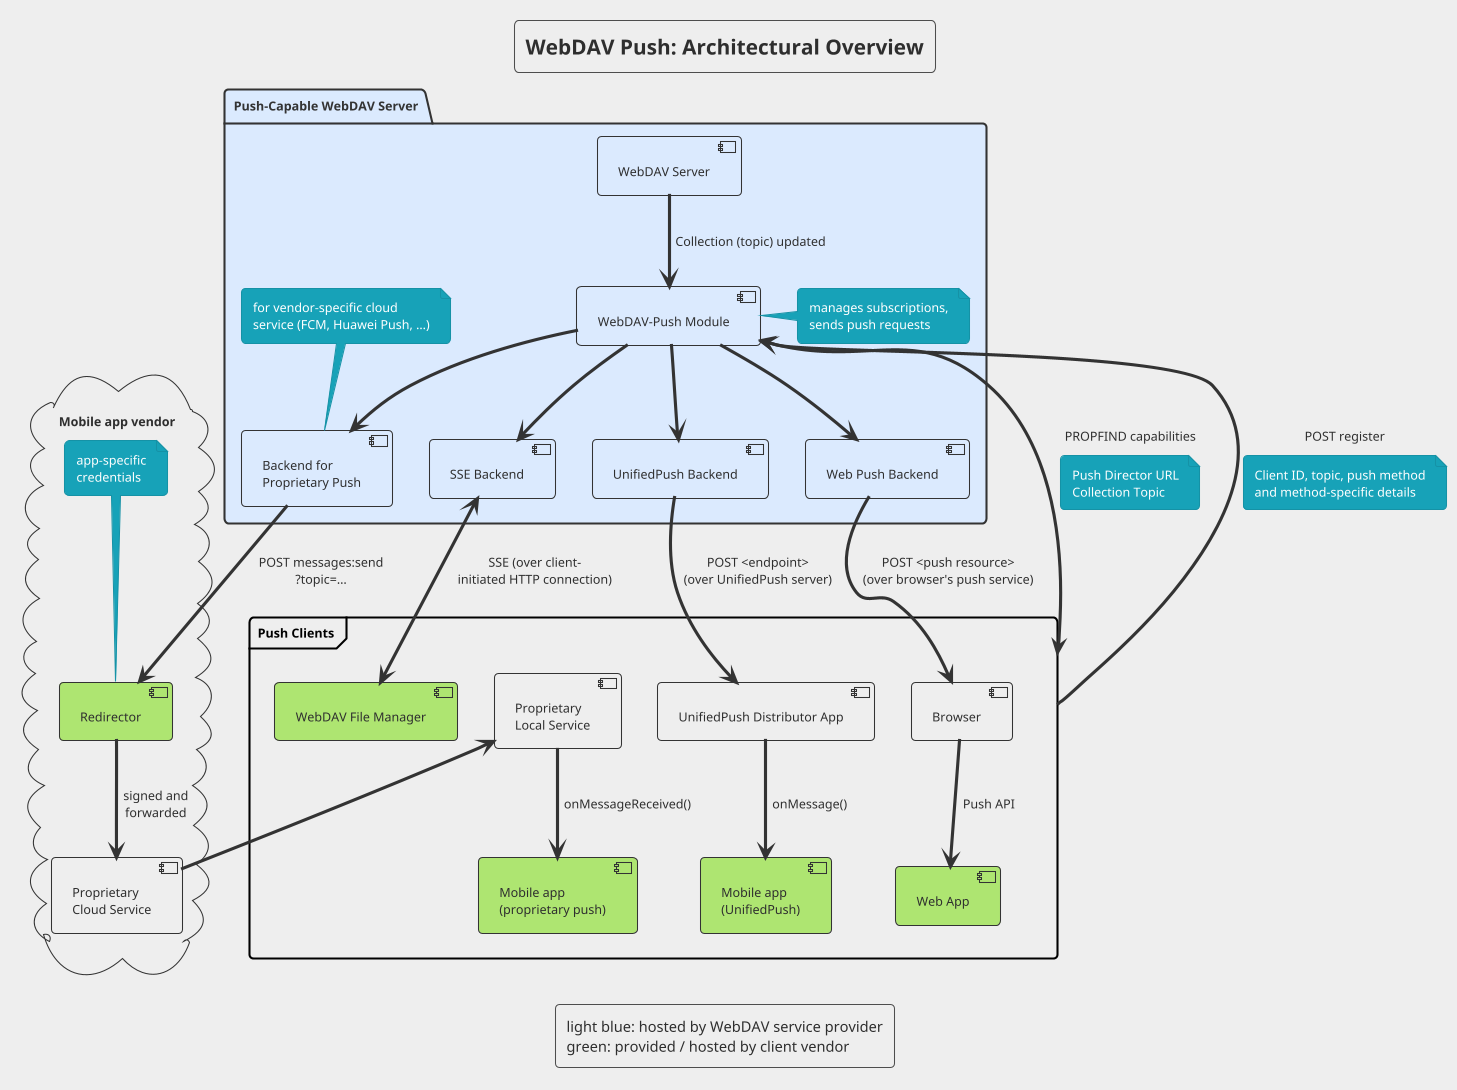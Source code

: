 @startuml
!theme sketchy-outline
skinparam backgroundColor #eeeeee
skinparam handwritten false
skinparam FrameBorderColor black
skinparam FrameFontColor black

title WebDAV Push: Architectural Overview

legend
light blue: hosted by WebDAV service provider
green: provided / hosted by client vendor
end legend

package "Push-Capable WebDAV Server" #dbeafe {
  [WebDAV Server]

  [WebDAV-Push Module]
  note right: manages subscriptions,\nsends push requests
  
  [WebDAV Server] --> [WebDAV-Push Module] : Collection (topic) updated
  
  [Backend for\nProprietary Push]
  note top: for vendor-specific cloud\nservice (FCM, Huawei Push, …)

  [WebDAV-Push Module] --> [Backend for\nProprietary Push]
  [WebDAV-Push Module] --> [SSE Backend]
  [WebDAV-Push Module] --> [UnifiedPush Backend]
  [WebDAV-Push Module] --> [Web Push Backend]
}

cloud "Mobile app vendor" {
  [Backend for\nProprietary Push] --> [Redirector] : POST messages:send\n?topic=…

  [Redirector] #aee571
  note top: app-specific\ncredentials
  [Redirector] --> [Proprietary\nCloud Service] : signed and\nforwarded
}

frame "Push Clients" as PC {
  [UnifiedPush Backend] -d-> [UnifiedPush Distributor App] : POST <endpoint>\n(over UnifiedPush server)

  [Mobile app\n(proprietary push)] #aee571
  [Proprietary\nLocal Service] -d-> [Mobile app\n(proprietary push)] : onMessageReceived()

  [Mobile app\n(UnifiedPush)] #aee571
  [UnifiedPush Distributor App] --> [Mobile app\n(UnifiedPush)] : onMessage()

  [WebDAV File Manager] #aee571
  [SSE Backend] <-> [WebDAV File Manager] : SSE (over client-\ninitiated HTTP connection)
  [Web Push Backend] --> [Browser] : POST <push resource>\n(over browser's push service)
  [Web App] #aee571
  [Browser] --> [Web App] : Push API
}

[Proprietary\nCloud Service] --> [Proprietary\nLocal Service]

PC <-> [WebDAV-Push Module] : PROPFIND capabilities
note on link: Push Director URL\nCollection Topic

PC --> [WebDAV-Push Module] : POST register
note on link: Client ID, topic, push method\nand method-specific details

@enduml
